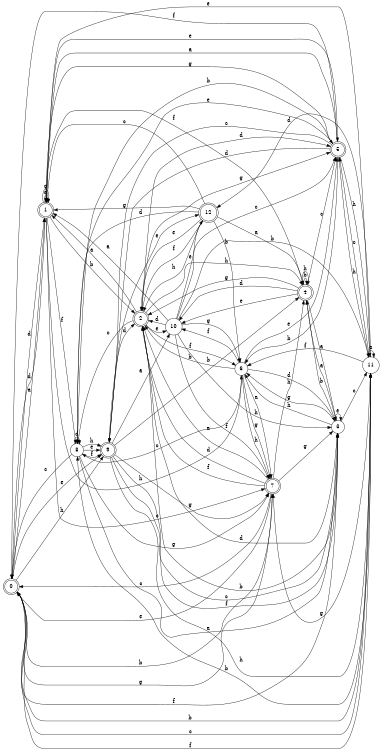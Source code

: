 digraph n11_3 {
__start0 [label="" shape="none"];

rankdir=LR;
size="8,5";

s0 [style="rounded,filled", color="black", fillcolor="white" shape="doublecircle", label="0"];
s1 [style="rounded,filled", color="black", fillcolor="white" shape="doublecircle", label="1"];
s2 [style="rounded,filled", color="black", fillcolor="white" shape="doublecircle", label="2"];
s3 [style="filled", color="black", fillcolor="white" shape="circle", label="3"];
s4 [style="rounded,filled", color="black", fillcolor="white" shape="doublecircle", label="4"];
s5 [style="rounded,filled", color="black", fillcolor="white" shape="doublecircle", label="5"];
s6 [style="filled", color="black", fillcolor="white" shape="circle", label="6"];
s7 [style="rounded,filled", color="black", fillcolor="white" shape="doublecircle", label="7"];
s8 [style="filled", color="black", fillcolor="white" shape="circle", label="8"];
s9 [style="rounded,filled", color="black", fillcolor="white" shape="doublecircle", label="9"];
s10 [style="filled", color="black", fillcolor="white" shape="circle", label="10"];
s11 [style="filled", color="black", fillcolor="white" shape="circle", label="11"];
s12 [style="rounded,filled", color="black", fillcolor="white" shape="doublecircle", label="12"];
s0 -> s1 [label="a"];
s0 -> s11 [label="b"];
s0 -> s11 [label="c"];
s0 -> s1 [label="d"];
s0 -> s9 [label="e"];
s0 -> s11 [label="f"];
s0 -> s7 [label="g"];
s0 -> s9 [label="h"];
s1 -> s1 [label="a"];
s1 -> s2 [label="b"];
s1 -> s7 [label="c"];
s1 -> s0 [label="d"];
s1 -> s5 [label="e"];
s1 -> s8 [label="f"];
s1 -> s1 [label="g"];
s1 -> s6 [label="h"];
s2 -> s1 [label="a"];
s2 -> s3 [label="b"];
s2 -> s8 [label="c"];
s2 -> s5 [label="d"];
s2 -> s10 [label="e"];
s2 -> s6 [label="f"];
s2 -> s5 [label="g"];
s2 -> s4 [label="h"];
s3 -> s4 [label="a"];
s3 -> s4 [label="b"];
s3 -> s11 [label="c"];
s3 -> s2 [label="d"];
s3 -> s3 [label="e"];
s3 -> s0 [label="f"];
s3 -> s6 [label="g"];
s3 -> s6 [label="h"];
s4 -> s3 [label="a"];
s4 -> s4 [label="b"];
s4 -> s5 [label="c"];
s4 -> s10 [label="d"];
s4 -> s10 [label="e"];
s4 -> s1 [label="f"];
s4 -> s2 [label="g"];
s4 -> s4 [label="h"];
s5 -> s1 [label="a"];
s5 -> s6 [label="b"];
s5 -> s9 [label="c"];
s5 -> s9 [label="d"];
s5 -> s8 [label="e"];
s5 -> s0 [label="f"];
s5 -> s1 [label="g"];
s5 -> s11 [label="h"];
s6 -> s7 [label="a"];
s6 -> s2 [label="b"];
s6 -> s8 [label="c"];
s6 -> s3 [label="d"];
s6 -> s5 [label="e"];
s6 -> s10 [label="f"];
s6 -> s7 [label="g"];
s6 -> s7 [label="h"];
s7 -> s2 [label="a"];
s7 -> s0 [label="b"];
s7 -> s0 [label="c"];
s7 -> s2 [label="d"];
s7 -> s0 [label="e"];
s7 -> s2 [label="f"];
s7 -> s3 [label="g"];
s7 -> s4 [label="h"];
s8 -> s3 [label="a"];
s8 -> s5 [label="b"];
s8 -> s0 [label="c"];
s8 -> s8 [label="d"];
s8 -> s9 [label="e"];
s8 -> s9 [label="f"];
s8 -> s7 [label="g"];
s8 -> s9 [label="h"];
s9 -> s10 [label="a"];
s9 -> s4 [label="b"];
s9 -> s3 [label="c"];
s9 -> s2 [label="d"];
s9 -> s12 [label="e"];
s9 -> s3 [label="f"];
s9 -> s7 [label="g"];
s9 -> s11 [label="h"];
s10 -> s1 [label="a"];
s10 -> s11 [label="b"];
s10 -> s5 [label="c"];
s10 -> s2 [label="d"];
s10 -> s12 [label="e"];
s10 -> s7 [label="f"];
s10 -> s6 [label="g"];
s10 -> s3 [label="h"];
s11 -> s11 [label="a"];
s11 -> s8 [label="b"];
s11 -> s5 [label="c"];
s11 -> s12 [label="d"];
s11 -> s1 [label="e"];
s11 -> s6 [label="f"];
s11 -> s7 [label="g"];
s11 -> s5 [label="h"];
s12 -> s4 [label="a"];
s12 -> s6 [label="b"];
s12 -> s1 [label="c"];
s12 -> s8 [label="d"];
s12 -> s2 [label="e"];
s12 -> s2 [label="f"];
s12 -> s1 [label="g"];
s12 -> s2 [label="h"];

}